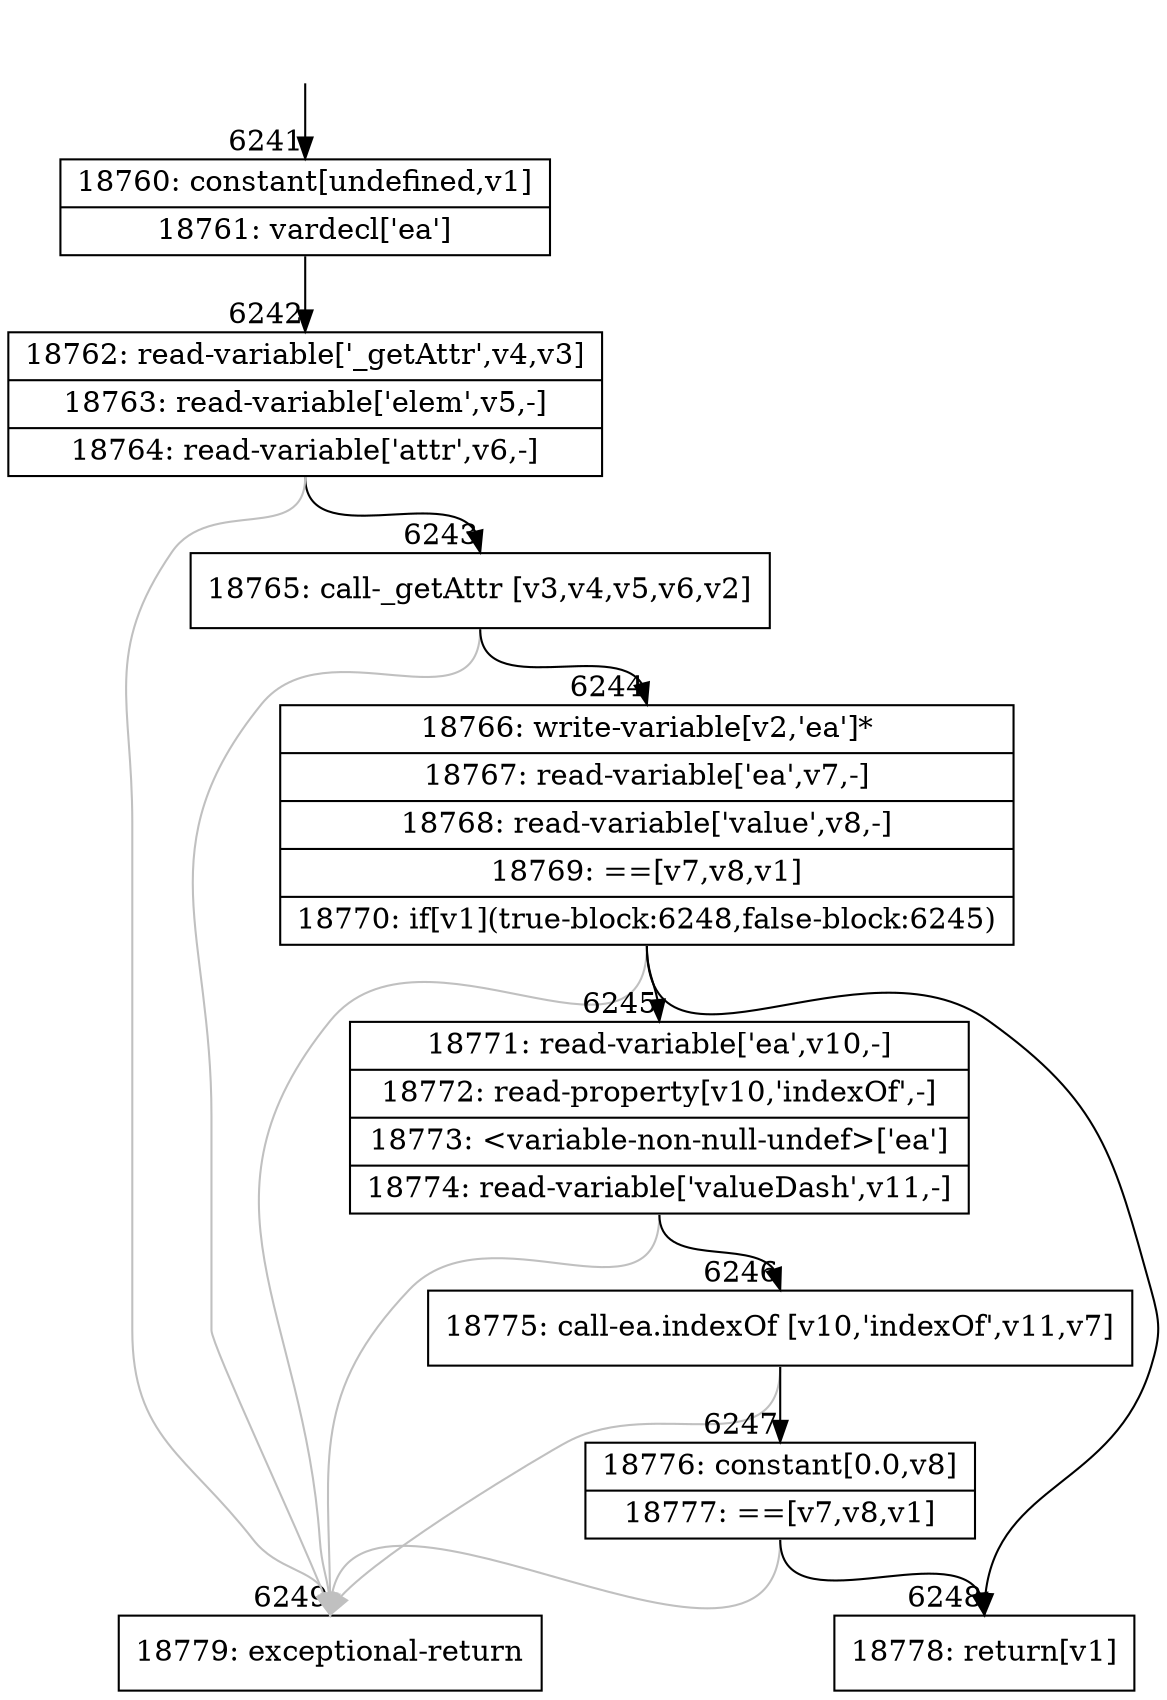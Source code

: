 digraph {
rankdir="TD"
BB_entry429[shape=none,label=""];
BB_entry429 -> BB6241 [tailport=s, headport=n, headlabel="    6241"]
BB6241 [shape=record label="{18760: constant[undefined,v1]|18761: vardecl['ea']}" ] 
BB6241 -> BB6242 [tailport=s, headport=n, headlabel="      6242"]
BB6242 [shape=record label="{18762: read-variable['_getAttr',v4,v3]|18763: read-variable['elem',v5,-]|18764: read-variable['attr',v6,-]}" ] 
BB6242 -> BB6243 [tailport=s, headport=n, headlabel="      6243"]
BB6242 -> BB6249 [tailport=s, headport=n, color=gray, headlabel="      6249"]
BB6243 [shape=record label="{18765: call-_getAttr [v3,v4,v5,v6,v2]}" ] 
BB6243 -> BB6244 [tailport=s, headport=n, headlabel="      6244"]
BB6243 -> BB6249 [tailport=s, headport=n, color=gray]
BB6244 [shape=record label="{18766: write-variable[v2,'ea']*|18767: read-variable['ea',v7,-]|18768: read-variable['value',v8,-]|18769: ==[v7,v8,v1]|18770: if[v1](true-block:6248,false-block:6245)}" ] 
BB6244 -> BB6248 [tailport=s, headport=n, headlabel="      6248"]
BB6244 -> BB6245 [tailport=s, headport=n, headlabel="      6245"]
BB6244 -> BB6249 [tailport=s, headport=n, color=gray]
BB6245 [shape=record label="{18771: read-variable['ea',v10,-]|18772: read-property[v10,'indexOf',-]|18773: \<variable-non-null-undef\>['ea']|18774: read-variable['valueDash',v11,-]}" ] 
BB6245 -> BB6246 [tailport=s, headport=n, headlabel="      6246"]
BB6245 -> BB6249 [tailport=s, headport=n, color=gray]
BB6246 [shape=record label="{18775: call-ea.indexOf [v10,'indexOf',v11,v7]}" ] 
BB6246 -> BB6247 [tailport=s, headport=n, headlabel="      6247"]
BB6246 -> BB6249 [tailport=s, headport=n, color=gray]
BB6247 [shape=record label="{18776: constant[0.0,v8]|18777: ==[v7,v8,v1]}" ] 
BB6247 -> BB6248 [tailport=s, headport=n]
BB6247 -> BB6249 [tailport=s, headport=n, color=gray]
BB6248 [shape=record label="{18778: return[v1]}" ] 
BB6249 [shape=record label="{18779: exceptional-return}" ] 
//#$~ 9010
}

